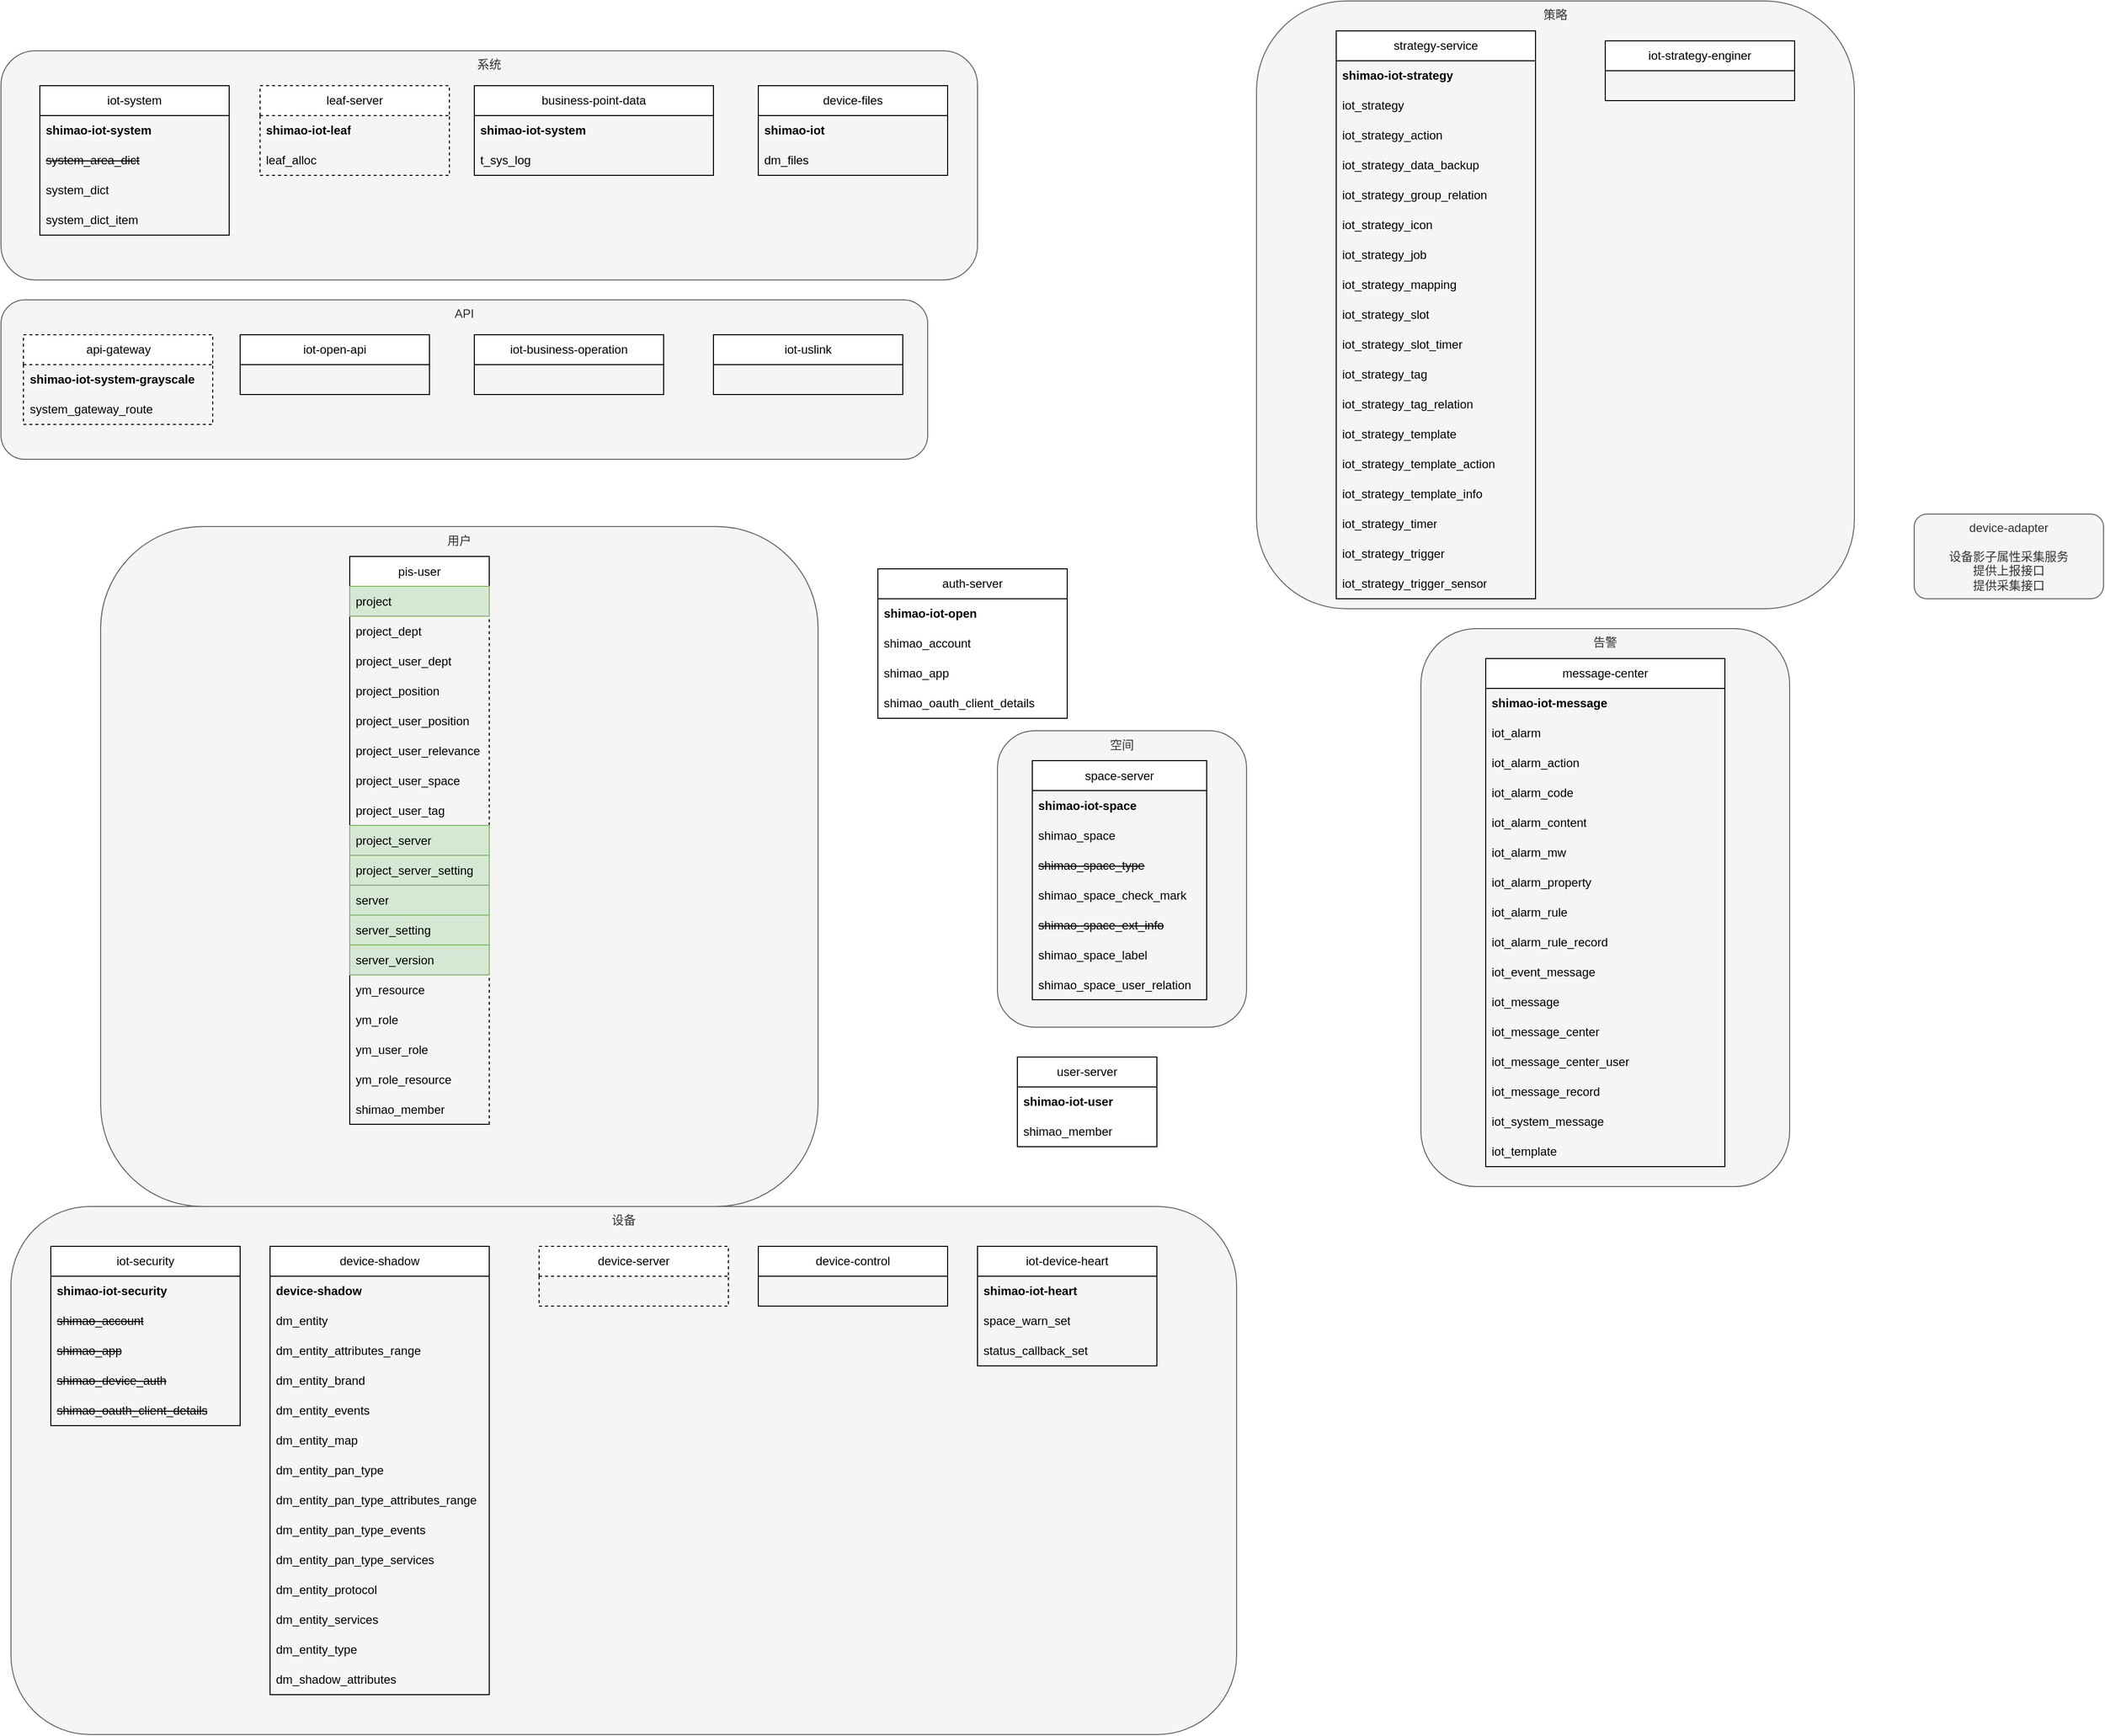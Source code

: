 <mxfile version="21.4.0" type="github">
  <diagram name="第 1 页" id="QdaQC4iQ9BGiyTKTw770">
    <mxGraphModel dx="1397" dy="1917" grid="1" gridSize="10" guides="1" tooltips="1" connect="1" arrows="0" fold="1" page="1" pageScale="1" pageWidth="827" pageHeight="1169" math="0" shadow="0">
      <root>
        <mxCell id="0" />
        <mxCell id="1" parent="0" />
        <mxCell id="64MMbICncz5PE0fVNHqt-159" value="空间" style="rounded=1;whiteSpace=wrap;html=1;horizontal=1;verticalAlign=top;fillColor=#f5f5f5;fontColor=#333333;strokeColor=#666666;" parent="1" vertex="1">
          <mxGeometry x="1180" y="612.5" width="250" height="297.5" as="geometry" />
        </mxCell>
        <mxCell id="64MMbICncz5PE0fVNHqt-160" value="用户" style="rounded=1;whiteSpace=wrap;html=1;horizontal=1;verticalAlign=top;fillColor=#f5f5f5;fontColor=#333333;strokeColor=#666666;" parent="1" vertex="1">
          <mxGeometry x="280" y="407.5" width="720" height="682.5" as="geometry" />
        </mxCell>
        <mxCell id="64MMbICncz5PE0fVNHqt-161" value="设备" style="rounded=1;whiteSpace=wrap;html=1;horizontal=1;verticalAlign=top;fillColor=#f5f5f5;fontColor=#333333;strokeColor=#666666;" parent="1" vertex="1">
          <mxGeometry x="190" y="1090" width="1230" height="530" as="geometry" />
        </mxCell>
        <mxCell id="64MMbICncz5PE0fVNHqt-162" value="策略" style="rounded=1;whiteSpace=wrap;html=1;horizontal=1;verticalAlign=top;fillColor=#f5f5f5;fontColor=#333333;strokeColor=#666666;" parent="1" vertex="1">
          <mxGeometry x="1440" y="-120" width="600" height="610" as="geometry" />
        </mxCell>
        <mxCell id="64MMbICncz5PE0fVNHqt-163" value="告警" style="rounded=1;whiteSpace=wrap;html=1;horizontal=1;verticalAlign=top;fillColor=#f5f5f5;fontColor=#333333;strokeColor=#666666;" parent="1" vertex="1">
          <mxGeometry x="1605" y="510" width="370" height="560" as="geometry" />
        </mxCell>
        <mxCell id="64MMbICncz5PE0fVNHqt-158" value="系统" style="rounded=1;whiteSpace=wrap;html=1;horizontal=1;verticalAlign=top;fillColor=#f5f5f5;fontColor=#333333;strokeColor=#666666;" parent="1" vertex="1">
          <mxGeometry x="180" y="-70" width="980" height="230" as="geometry" />
        </mxCell>
        <mxCell id="64MMbICncz5PE0fVNHqt-156" value="API" style="rounded=1;whiteSpace=wrap;html=1;horizontal=1;verticalAlign=top;fillColor=#f5f5f5;fontColor=#333333;strokeColor=#666666;" parent="1" vertex="1">
          <mxGeometry x="180" y="180" width="930" height="160" as="geometry" />
        </mxCell>
        <mxCell id="64MMbICncz5PE0fVNHqt-2" value="space-server" style="swimlane;fontStyle=0;childLayout=stackLayout;horizontal=1;startSize=30;horizontalStack=0;resizeParent=1;resizeParentMax=0;resizeLast=0;collapsible=1;marginBottom=0;whiteSpace=wrap;html=1;" parent="1" vertex="1">
          <mxGeometry x="1215" y="642.5" width="175" height="240" as="geometry">
            <mxRectangle x="1215" y="642.5" width="110" height="30" as="alternateBounds" />
          </mxGeometry>
        </mxCell>
        <mxCell id="64MMbICncz5PE0fVNHqt-16" value="shimao-iot-space" style="text;strokeColor=none;fillColor=none;align=left;verticalAlign=middle;spacingLeft=4;spacingRight=4;overflow=hidden;points=[[0,0.5],[1,0.5]];portConstraint=eastwest;rotatable=0;whiteSpace=wrap;html=1;fontStyle=1" parent="64MMbICncz5PE0fVNHqt-2" vertex="1">
          <mxGeometry y="30" width="175" height="30" as="geometry" />
        </mxCell>
        <mxCell id="64MMbICncz5PE0fVNHqt-3" value="shimao_space" style="text;strokeColor=none;fillColor=none;align=left;verticalAlign=middle;spacingLeft=4;spacingRight=4;overflow=hidden;points=[[0,0.5],[1,0.5]];portConstraint=eastwest;rotatable=0;whiteSpace=wrap;html=1;" parent="64MMbICncz5PE0fVNHqt-2" vertex="1">
          <mxGeometry y="60" width="175" height="30" as="geometry" />
        </mxCell>
        <mxCell id="k5T-et9_kggt3gapNGom-11" value="&lt;strike&gt;shimao_space_type&lt;/strike&gt;" style="text;strokeColor=none;fillColor=none;align=left;verticalAlign=middle;spacingLeft=4;spacingRight=4;overflow=hidden;points=[[0,0.5],[1,0.5]];portConstraint=eastwest;rotatable=0;whiteSpace=wrap;html=1;" parent="64MMbICncz5PE0fVNHqt-2" vertex="1">
          <mxGeometry y="90" width="175" height="30" as="geometry" />
        </mxCell>
        <mxCell id="64MMbICncz5PE0fVNHqt-4" value="shimao_space_check_mark" style="text;strokeColor=none;fillColor=none;align=left;verticalAlign=middle;spacingLeft=4;spacingRight=4;overflow=hidden;points=[[0,0.5],[1,0.5]];portConstraint=eastwest;rotatable=0;whiteSpace=wrap;html=1;" parent="64MMbICncz5PE0fVNHqt-2" vertex="1">
          <mxGeometry y="120" width="175" height="30" as="geometry" />
        </mxCell>
        <mxCell id="64MMbICncz5PE0fVNHqt-5" value="&lt;strike&gt;shimao_space_ext_info&lt;/strike&gt;" style="text;strokeColor=none;fillColor=none;align=left;verticalAlign=middle;spacingLeft=4;spacingRight=4;overflow=hidden;points=[[0,0.5],[1,0.5]];portConstraint=eastwest;rotatable=0;whiteSpace=wrap;html=1;" parent="64MMbICncz5PE0fVNHqt-2" vertex="1">
          <mxGeometry y="150" width="175" height="30" as="geometry" />
        </mxCell>
        <mxCell id="64MMbICncz5PE0fVNHqt-8" value="shimao_space_label" style="text;strokeColor=none;fillColor=none;align=left;verticalAlign=middle;spacingLeft=4;spacingRight=4;overflow=hidden;points=[[0,0.5],[1,0.5]];portConstraint=eastwest;rotatable=0;whiteSpace=wrap;html=1;" parent="64MMbICncz5PE0fVNHqt-2" vertex="1">
          <mxGeometry y="180" width="175" height="30" as="geometry" />
        </mxCell>
        <mxCell id="k5T-et9_kggt3gapNGom-10" value="shimao_space_user_relation" style="text;strokeColor=none;fillColor=none;align=left;verticalAlign=middle;spacingLeft=4;spacingRight=4;overflow=hidden;points=[[0,0.5],[1,0.5]];portConstraint=eastwest;rotatable=0;whiteSpace=wrap;html=1;" parent="64MMbICncz5PE0fVNHqt-2" vertex="1">
          <mxGeometry y="210" width="175" height="30" as="geometry" />
        </mxCell>
        <mxCell id="64MMbICncz5PE0fVNHqt-9" value="api-gateway" style="swimlane;fontStyle=0;childLayout=stackLayout;horizontal=1;startSize=30;horizontalStack=0;resizeParent=1;resizeParentMax=0;resizeLast=0;collapsible=1;marginBottom=0;whiteSpace=wrap;html=1;dashed=1;" parent="1" vertex="1">
          <mxGeometry x="202.5" y="215" width="190" height="90" as="geometry">
            <mxRectangle x="202.5" y="215" width="110" height="30" as="alternateBounds" />
          </mxGeometry>
        </mxCell>
        <mxCell id="64MMbICncz5PE0fVNHqt-17" value="shimao-iot-system-grayscale" style="text;strokeColor=none;fillColor=none;align=left;verticalAlign=middle;spacingLeft=4;spacingRight=4;overflow=hidden;points=[[0,0.5],[1,0.5]];portConstraint=eastwest;rotatable=0;whiteSpace=wrap;html=1;fontStyle=1" parent="64MMbICncz5PE0fVNHqt-9" vertex="1">
          <mxGeometry y="30" width="190" height="30" as="geometry" />
        </mxCell>
        <mxCell id="64MMbICncz5PE0fVNHqt-10" value="system_gateway_route" style="text;strokeColor=none;fillColor=none;align=left;verticalAlign=middle;spacingLeft=4;spacingRight=4;overflow=hidden;points=[[0,0.5],[1,0.5]];portConstraint=eastwest;rotatable=0;whiteSpace=wrap;html=1;" parent="64MMbICncz5PE0fVNHqt-9" vertex="1">
          <mxGeometry y="60" width="190" height="30" as="geometry" />
        </mxCell>
        <mxCell id="64MMbICncz5PE0fVNHqt-14" value="iot-system" style="swimlane;fontStyle=0;childLayout=stackLayout;horizontal=1;startSize=30;horizontalStack=0;resizeParent=1;resizeParentMax=0;resizeLast=0;collapsible=1;marginBottom=0;whiteSpace=wrap;html=1;" parent="1" vertex="1">
          <mxGeometry x="219" y="-35" width="190" height="150" as="geometry">
            <mxRectangle x="219" y="-35" width="110" height="30" as="alternateBounds" />
          </mxGeometry>
        </mxCell>
        <mxCell id="64MMbICncz5PE0fVNHqt-15" value="shimao-iot-system" style="text;strokeColor=none;fillColor=none;align=left;verticalAlign=middle;spacingLeft=4;spacingRight=4;overflow=hidden;points=[[0,0.5],[1,0.5]];portConstraint=eastwest;rotatable=0;whiteSpace=wrap;html=1;fontStyle=1" parent="64MMbICncz5PE0fVNHqt-14" vertex="1">
          <mxGeometry y="30" width="190" height="30" as="geometry" />
        </mxCell>
        <mxCell id="64MMbICncz5PE0fVNHqt-21" value="&lt;strike&gt;system_area_dict&lt;/strike&gt;" style="text;strokeColor=none;fillColor=none;align=left;verticalAlign=middle;spacingLeft=4;spacingRight=4;overflow=hidden;points=[[0,0.5],[1,0.5]];portConstraint=eastwest;rotatable=0;whiteSpace=wrap;html=1;fontStyle=0" parent="64MMbICncz5PE0fVNHqt-14" vertex="1">
          <mxGeometry y="60" width="190" height="30" as="geometry" />
        </mxCell>
        <mxCell id="64MMbICncz5PE0fVNHqt-18" value="system_dict" style="text;strokeColor=none;fillColor=none;align=left;verticalAlign=middle;spacingLeft=4;spacingRight=4;overflow=hidden;points=[[0,0.5],[1,0.5]];portConstraint=eastwest;rotatable=0;whiteSpace=wrap;html=1;fontStyle=0" parent="64MMbICncz5PE0fVNHqt-14" vertex="1">
          <mxGeometry y="90" width="190" height="30" as="geometry" />
        </mxCell>
        <mxCell id="64MMbICncz5PE0fVNHqt-19" value="system_dict_item" style="text;strokeColor=none;fillColor=none;align=left;verticalAlign=middle;spacingLeft=4;spacingRight=4;overflow=hidden;points=[[0,0.5],[1,0.5]];portConstraint=eastwest;rotatable=0;whiteSpace=wrap;html=1;fontStyle=0" parent="64MMbICncz5PE0fVNHqt-14" vertex="1">
          <mxGeometry y="120" width="190" height="30" as="geometry" />
        </mxCell>
        <mxCell id="64MMbICncz5PE0fVNHqt-22" value="leaf-server" style="swimlane;fontStyle=0;childLayout=stackLayout;horizontal=1;startSize=30;horizontalStack=0;resizeParent=1;resizeParentMax=0;resizeLast=0;collapsible=1;marginBottom=0;whiteSpace=wrap;html=1;dashed=1;" parent="1" vertex="1">
          <mxGeometry x="440" y="-35" width="190" height="90" as="geometry">
            <mxRectangle x="495" y="-35" width="110" height="30" as="alternateBounds" />
          </mxGeometry>
        </mxCell>
        <mxCell id="64MMbICncz5PE0fVNHqt-23" value="shimao-iot-leaf" style="text;strokeColor=none;fillColor=none;align=left;verticalAlign=middle;spacingLeft=4;spacingRight=4;overflow=hidden;points=[[0,0.5],[1,0.5]];portConstraint=eastwest;rotatable=0;whiteSpace=wrap;html=1;fontStyle=1" parent="64MMbICncz5PE0fVNHqt-22" vertex="1">
          <mxGeometry y="30" width="190" height="30" as="geometry" />
        </mxCell>
        <mxCell id="64MMbICncz5PE0fVNHqt-27" value="leaf_alloc" style="text;strokeColor=none;fillColor=none;align=left;verticalAlign=middle;spacingLeft=4;spacingRight=4;overflow=hidden;points=[[0,0.5],[1,0.5]];portConstraint=eastwest;rotatable=0;whiteSpace=wrap;html=1;fontStyle=0" parent="64MMbICncz5PE0fVNHqt-22" vertex="1">
          <mxGeometry y="60" width="190" height="30" as="geometry" />
        </mxCell>
        <mxCell id="64MMbICncz5PE0fVNHqt-28" value="device-files" style="swimlane;fontStyle=0;childLayout=stackLayout;horizontal=1;startSize=30;horizontalStack=0;resizeParent=1;resizeParentMax=0;resizeLast=0;collapsible=1;marginBottom=0;whiteSpace=wrap;html=1;" parent="1" vertex="1">
          <mxGeometry x="940" y="-35" width="190" height="90" as="geometry">
            <mxRectangle x="1000" y="-35" width="110" height="30" as="alternateBounds" />
          </mxGeometry>
        </mxCell>
        <mxCell id="64MMbICncz5PE0fVNHqt-29" value="shimao-iot" style="text;strokeColor=none;fillColor=none;align=left;verticalAlign=middle;spacingLeft=4;spacingRight=4;overflow=hidden;points=[[0,0.5],[1,0.5]];portConstraint=eastwest;rotatable=0;whiteSpace=wrap;html=1;fontStyle=1" parent="64MMbICncz5PE0fVNHqt-28" vertex="1">
          <mxGeometry y="30" width="190" height="30" as="geometry" />
        </mxCell>
        <mxCell id="64MMbICncz5PE0fVNHqt-42" value="dm_files" style="text;strokeColor=none;fillColor=none;align=left;verticalAlign=middle;spacingLeft=4;spacingRight=4;overflow=hidden;points=[[0,0.5],[1,0.5]];portConstraint=eastwest;rotatable=0;whiteSpace=wrap;html=1;fontStyle=0" parent="64MMbICncz5PE0fVNHqt-28" vertex="1">
          <mxGeometry y="60" width="190" height="30" as="geometry" />
        </mxCell>
        <mxCell id="64MMbICncz5PE0fVNHqt-36" value="device-server" style="swimlane;fontStyle=0;childLayout=stackLayout;horizontal=1;startSize=30;horizontalStack=0;resizeParent=1;resizeParentMax=0;resizeLast=0;collapsible=1;marginBottom=0;whiteSpace=wrap;html=1;dashed=1;" parent="1" vertex="1">
          <mxGeometry x="720" y="1130" width="190" height="60" as="geometry">
            <mxRectangle x="360" y="1142.5" width="110" height="30" as="alternateBounds" />
          </mxGeometry>
        </mxCell>
        <mxCell id="64MMbICncz5PE0fVNHqt-44" value="device-control" style="swimlane;fontStyle=0;childLayout=stackLayout;horizontal=1;startSize=30;horizontalStack=0;resizeParent=1;resizeParentMax=0;resizeLast=0;collapsible=1;marginBottom=0;whiteSpace=wrap;html=1;" parent="1" vertex="1">
          <mxGeometry x="940" y="1130" width="190" height="60" as="geometry">
            <mxRectangle x="520" y="1142.5" width="110" height="30" as="alternateBounds" />
          </mxGeometry>
        </mxCell>
        <mxCell id="64MMbICncz5PE0fVNHqt-35" value="iot-strategy-enginer" style="swimlane;fontStyle=0;childLayout=stackLayout;horizontal=1;startSize=30;horizontalStack=0;resizeParent=1;resizeParentMax=0;resizeLast=0;collapsible=1;marginBottom=0;whiteSpace=wrap;html=1;" parent="1" vertex="1">
          <mxGeometry x="1790" y="-80" width="190" height="60" as="geometry">
            <mxRectangle x="1790" y="-80" width="150" height="30" as="alternateBounds" />
          </mxGeometry>
        </mxCell>
        <mxCell id="64MMbICncz5PE0fVNHqt-49" value="user-server" style="swimlane;fontStyle=0;childLayout=stackLayout;horizontal=1;startSize=30;horizontalStack=0;resizeParent=1;resizeParentMax=0;resizeLast=0;collapsible=1;marginBottom=0;whiteSpace=wrap;html=1;" parent="1" vertex="1">
          <mxGeometry x="1200" y="940" width="140" height="90" as="geometry">
            <mxRectangle x="224" y="437.5" width="100" height="30" as="alternateBounds" />
          </mxGeometry>
        </mxCell>
        <mxCell id="64MMbICncz5PE0fVNHqt-52" value="shimao-iot-user" style="text;strokeColor=none;fillColor=none;align=left;verticalAlign=middle;spacingLeft=4;spacingRight=4;overflow=hidden;points=[[0,0.5],[1,0.5]];portConstraint=eastwest;rotatable=0;whiteSpace=wrap;html=1;fontStyle=1" parent="64MMbICncz5PE0fVNHqt-49" vertex="1">
          <mxGeometry y="30" width="140" height="30" as="geometry" />
        </mxCell>
        <mxCell id="64MMbICncz5PE0fVNHqt-59" value="shimao_member" style="text;strokeColor=none;fillColor=none;align=left;verticalAlign=middle;spacingLeft=4;spacingRight=4;overflow=hidden;points=[[0,0.5],[1,0.5]];portConstraint=eastwest;rotatable=0;whiteSpace=wrap;html=1;" parent="64MMbICncz5PE0fVNHqt-49" vertex="1">
          <mxGeometry y="60" width="140" height="30" as="geometry" />
        </mxCell>
        <mxCell id="64MMbICncz5PE0fVNHqt-57" value="pis-user" style="swimlane;fontStyle=0;childLayout=stackLayout;horizontal=1;startSize=30;horizontalStack=0;resizeParent=1;resizeParentMax=0;resizeLast=0;collapsible=1;marginBottom=0;whiteSpace=wrap;html=1;rounded=0;shadow=0;labelBackgroundColor=default;separatorColor=#FFFFFF;" parent="1" vertex="1">
          <mxGeometry x="530" y="437.5" width="140" height="570" as="geometry">
            <mxRectangle x="440" y="437.5" width="110" height="30" as="alternateBounds" />
          </mxGeometry>
        </mxCell>
        <mxCell id="64MMbICncz5PE0fVNHqt-73" value="project" style="text;strokeColor=#82b366;fillColor=#d5e8d4;align=left;verticalAlign=middle;spacingLeft=4;spacingRight=4;overflow=hidden;points=[[0,0.5],[1,0.5]];portConstraint=eastwest;rotatable=0;whiteSpace=wrap;html=1;" parent="64MMbICncz5PE0fVNHqt-57" vertex="1">
          <mxGeometry y="30" width="140" height="30" as="geometry" />
        </mxCell>
        <mxCell id="64MMbICncz5PE0fVNHqt-72" value="project_dept" style="text;strokeColor=none;fillColor=none;align=left;verticalAlign=middle;spacingLeft=4;spacingRight=4;overflow=hidden;points=[[0,0.5],[1,0.5]];portConstraint=eastwest;rotatable=0;whiteSpace=wrap;html=1;" parent="64MMbICncz5PE0fVNHqt-57" vertex="1">
          <mxGeometry y="60" width="140" height="30" as="geometry" />
        </mxCell>
        <mxCell id="64MMbICncz5PE0fVNHqt-79" value="project_user_dept" style="text;strokeColor=none;fillColor=none;align=left;verticalAlign=middle;spacingLeft=4;spacingRight=4;overflow=hidden;points=[[0,0.5],[1,0.5]];portConstraint=eastwest;rotatable=0;whiteSpace=wrap;html=1;" parent="64MMbICncz5PE0fVNHqt-57" vertex="1">
          <mxGeometry y="90" width="140" height="30" as="geometry" />
        </mxCell>
        <mxCell id="64MMbICncz5PE0fVNHqt-71" value="project_position" style="text;strokeColor=none;fillColor=none;align=left;verticalAlign=middle;spacingLeft=4;spacingRight=4;overflow=hidden;points=[[0,0.5],[1,0.5]];portConstraint=eastwest;rotatable=0;whiteSpace=wrap;html=1;" parent="64MMbICncz5PE0fVNHqt-57" vertex="1">
          <mxGeometry y="120" width="140" height="30" as="geometry" />
        </mxCell>
        <mxCell id="64MMbICncz5PE0fVNHqt-70" value="project_user_position" style="text;strokeColor=none;fillColor=none;align=left;verticalAlign=middle;spacingLeft=4;spacingRight=4;overflow=hidden;points=[[0,0.5],[1,0.5]];portConstraint=eastwest;rotatable=0;whiteSpace=wrap;html=1;" parent="64MMbICncz5PE0fVNHqt-57" vertex="1">
          <mxGeometry y="150" width="140" height="30" as="geometry" />
        </mxCell>
        <mxCell id="64MMbICncz5PE0fVNHqt-78" value="project_user_relevance" style="text;strokeColor=none;fillColor=none;align=left;verticalAlign=middle;spacingLeft=4;spacingRight=4;overflow=hidden;points=[[0,0.5],[1,0.5]];portConstraint=eastwest;rotatable=0;whiteSpace=wrap;html=1;" parent="64MMbICncz5PE0fVNHqt-57" vertex="1">
          <mxGeometry y="180" width="140" height="30" as="geometry" />
        </mxCell>
        <mxCell id="64MMbICncz5PE0fVNHqt-77" value="project_user_space" style="text;strokeColor=none;fillColor=none;align=left;verticalAlign=middle;spacingLeft=4;spacingRight=4;overflow=hidden;points=[[0,0.5],[1,0.5]];portConstraint=eastwest;rotatable=0;whiteSpace=wrap;html=1;" parent="64MMbICncz5PE0fVNHqt-57" vertex="1">
          <mxGeometry y="210" width="140" height="30" as="geometry" />
        </mxCell>
        <mxCell id="64MMbICncz5PE0fVNHqt-76" value="project_user_tag" style="text;strokeColor=none;fillColor=none;align=left;verticalAlign=middle;spacingLeft=4;spacingRight=4;overflow=hidden;points=[[0,0.5],[1,0.5]];portConstraint=eastwest;rotatable=0;whiteSpace=wrap;html=1;" parent="64MMbICncz5PE0fVNHqt-57" vertex="1">
          <mxGeometry y="240" width="140" height="30" as="geometry" />
        </mxCell>
        <mxCell id="64MMbICncz5PE0fVNHqt-75" value="project_server" style="text;strokeColor=#82b366;fillColor=#d5e8d4;align=left;verticalAlign=middle;spacingLeft=4;spacingRight=4;overflow=hidden;points=[[0,0.5],[1,0.5]];portConstraint=eastwest;rotatable=0;whiteSpace=wrap;html=1;" parent="64MMbICncz5PE0fVNHqt-57" vertex="1">
          <mxGeometry y="270" width="140" height="30" as="geometry" />
        </mxCell>
        <mxCell id="64MMbICncz5PE0fVNHqt-88" value="project_server_setting" style="text;strokeColor=#82b366;fillColor=#d5e8d4;align=left;verticalAlign=middle;spacingLeft=4;spacingRight=4;overflow=hidden;points=[[0,0.5],[1,0.5]];portConstraint=eastwest;rotatable=0;whiteSpace=wrap;html=1;" parent="64MMbICncz5PE0fVNHqt-57" vertex="1">
          <mxGeometry y="300" width="140" height="30" as="geometry" />
        </mxCell>
        <mxCell id="64MMbICncz5PE0fVNHqt-87" value="server" style="text;strokeColor=#82b366;fillColor=#d5e8d4;align=left;verticalAlign=middle;spacingLeft=4;spacingRight=4;overflow=hidden;points=[[0,0.5],[1,0.5]];portConstraint=eastwest;rotatable=0;whiteSpace=wrap;html=1;" parent="64MMbICncz5PE0fVNHqt-57" vertex="1">
          <mxGeometry y="330" width="140" height="30" as="geometry" />
        </mxCell>
        <mxCell id="64MMbICncz5PE0fVNHqt-86" value="server_setting" style="text;strokeColor=#82b366;fillColor=#d5e8d4;align=left;verticalAlign=middle;spacingLeft=4;spacingRight=4;overflow=hidden;points=[[0,0.5],[1,0.5]];portConstraint=eastwest;rotatable=0;whiteSpace=wrap;html=1;" parent="64MMbICncz5PE0fVNHqt-57" vertex="1">
          <mxGeometry y="360" width="140" height="30" as="geometry" />
        </mxCell>
        <mxCell id="64MMbICncz5PE0fVNHqt-85" value="server_version" style="text;strokeColor=#82b366;fillColor=#d5e8d4;align=left;verticalAlign=middle;spacingLeft=4;spacingRight=4;overflow=hidden;points=[[0,0.5],[1,0.5]];portConstraint=eastwest;rotatable=0;whiteSpace=wrap;html=1;" parent="64MMbICncz5PE0fVNHqt-57" vertex="1">
          <mxGeometry y="390" width="140" height="30" as="geometry" />
        </mxCell>
        <mxCell id="64MMbICncz5PE0fVNHqt-84" value="ym_resource" style="text;strokeColor=none;fillColor=none;align=left;verticalAlign=middle;spacingLeft=4;spacingRight=4;overflow=hidden;points=[[0,0.5],[1,0.5]];portConstraint=eastwest;rotatable=0;whiteSpace=wrap;html=1;" parent="64MMbICncz5PE0fVNHqt-57" vertex="1">
          <mxGeometry y="420" width="140" height="30" as="geometry" />
        </mxCell>
        <mxCell id="64MMbICncz5PE0fVNHqt-83" value="ym_role" style="text;strokeColor=none;fillColor=none;align=left;verticalAlign=middle;spacingLeft=4;spacingRight=4;overflow=hidden;points=[[0,0.5],[1,0.5]];portConstraint=eastwest;rotatable=0;whiteSpace=wrap;html=1;" parent="64MMbICncz5PE0fVNHqt-57" vertex="1">
          <mxGeometry y="450" width="140" height="30" as="geometry" />
        </mxCell>
        <mxCell id="64MMbICncz5PE0fVNHqt-80" value="ym_user_role" style="text;strokeColor=none;fillColor=none;align=left;verticalAlign=middle;spacingLeft=4;spacingRight=4;overflow=hidden;points=[[0,0.5],[1,0.5]];portConstraint=eastwest;rotatable=0;whiteSpace=wrap;html=1;" parent="64MMbICncz5PE0fVNHqt-57" vertex="1">
          <mxGeometry y="480" width="140" height="30" as="geometry" />
        </mxCell>
        <mxCell id="64MMbICncz5PE0fVNHqt-82" value="ym_role_resource" style="text;strokeColor=none;fillColor=none;align=left;verticalAlign=middle;spacingLeft=4;spacingRight=4;overflow=hidden;points=[[0,0.5],[1,0.5]];portConstraint=eastwest;rotatable=0;whiteSpace=wrap;html=1;" parent="64MMbICncz5PE0fVNHqt-57" vertex="1">
          <mxGeometry y="510" width="140" height="30" as="geometry" />
        </mxCell>
        <mxCell id="sQN6Cl_GGxg3WnxCmc0N-1" value="shimao_member" style="text;strokeColor=none;fillColor=none;align=left;verticalAlign=middle;spacingLeft=4;spacingRight=4;overflow=hidden;points=[[0,0.5],[1,0.5]];portConstraint=eastwest;rotatable=0;whiteSpace=wrap;html=1;" vertex="1" parent="64MMbICncz5PE0fVNHqt-57">
          <mxGeometry y="540" width="140" height="30" as="geometry" />
        </mxCell>
        <mxCell id="64MMbICncz5PE0fVNHqt-61" value="auth-server" style="swimlane;fontStyle=0;childLayout=stackLayout;horizontal=1;startSize=30;horizontalStack=0;resizeParent=1;resizeParentMax=0;resizeLast=0;collapsible=1;marginBottom=0;whiteSpace=wrap;html=1;" parent="1" vertex="1">
          <mxGeometry x="1060" y="450" width="190" height="150" as="geometry">
            <mxRectangle x="550" y="437.5" width="100" height="30" as="alternateBounds" />
          </mxGeometry>
        </mxCell>
        <mxCell id="64MMbICncz5PE0fVNHqt-62" value="shimao-iot-open" style="text;strokeColor=none;fillColor=none;align=left;verticalAlign=middle;spacingLeft=4;spacingRight=4;overflow=hidden;points=[[0,0.5],[1,0.5]];portConstraint=eastwest;rotatable=0;whiteSpace=wrap;html=1;fontStyle=1" parent="64MMbICncz5PE0fVNHqt-61" vertex="1">
          <mxGeometry y="30" width="190" height="30" as="geometry" />
        </mxCell>
        <mxCell id="64MMbICncz5PE0fVNHqt-69" value="shimao_account" style="text;strokeColor=none;fillColor=none;align=left;verticalAlign=middle;spacingLeft=4;spacingRight=4;overflow=hidden;points=[[0,0.5],[1,0.5]];portConstraint=eastwest;rotatable=0;whiteSpace=wrap;html=1;" parent="64MMbICncz5PE0fVNHqt-61" vertex="1">
          <mxGeometry y="60" width="190" height="30" as="geometry" />
        </mxCell>
        <mxCell id="64MMbICncz5PE0fVNHqt-68" value="shimao_app" style="text;strokeColor=none;fillColor=none;align=left;verticalAlign=middle;spacingLeft=4;spacingRight=4;overflow=hidden;points=[[0,0.5],[1,0.5]];portConstraint=eastwest;rotatable=0;whiteSpace=wrap;html=1;" parent="64MMbICncz5PE0fVNHqt-61" vertex="1">
          <mxGeometry y="90" width="190" height="30" as="geometry" />
        </mxCell>
        <mxCell id="64MMbICncz5PE0fVNHqt-67" value="shimao_oauth_client_details" style="text;strokeColor=none;fillColor=none;align=left;verticalAlign=middle;spacingLeft=4;spacingRight=4;overflow=hidden;points=[[0,0.5],[1,0.5]];portConstraint=eastwest;rotatable=0;whiteSpace=wrap;html=1;" parent="64MMbICncz5PE0fVNHqt-61" vertex="1">
          <mxGeometry y="120" width="190" height="30" as="geometry" />
        </mxCell>
        <mxCell id="64MMbICncz5PE0fVNHqt-89" value="iot-security" style="swimlane;fontStyle=0;childLayout=stackLayout;horizontal=1;startSize=30;horizontalStack=0;resizeParent=1;resizeParentMax=0;resizeLast=0;collapsible=1;marginBottom=0;whiteSpace=wrap;html=1;" parent="1" vertex="1">
          <mxGeometry x="230" y="1130" width="190" height="180" as="geometry">
            <mxRectangle x="220" y="1142.5" width="100" height="30" as="alternateBounds" />
          </mxGeometry>
        </mxCell>
        <mxCell id="64MMbICncz5PE0fVNHqt-90" value="shimao-iot-security" style="text;strokeColor=none;fillColor=none;align=left;verticalAlign=middle;spacingLeft=4;spacingRight=4;overflow=hidden;points=[[0,0.5],[1,0.5]];portConstraint=eastwest;rotatable=0;whiteSpace=wrap;html=1;fontStyle=1" parent="64MMbICncz5PE0fVNHqt-89" vertex="1">
          <mxGeometry y="30" width="190" height="30" as="geometry" />
        </mxCell>
        <mxCell id="64MMbICncz5PE0fVNHqt-91" value="&lt;strike&gt;shimao_account&lt;/strike&gt;" style="text;strokeColor=none;fillColor=none;align=left;verticalAlign=middle;spacingLeft=4;spacingRight=4;overflow=hidden;points=[[0,0.5],[1,0.5]];portConstraint=eastwest;rotatable=0;whiteSpace=wrap;html=1;" parent="64MMbICncz5PE0fVNHqt-89" vertex="1">
          <mxGeometry y="60" width="190" height="30" as="geometry" />
        </mxCell>
        <mxCell id="64MMbICncz5PE0fVNHqt-92" value="&lt;strike&gt;shimao_app&lt;/strike&gt;" style="text;strokeColor=none;fillColor=none;align=left;verticalAlign=middle;spacingLeft=4;spacingRight=4;overflow=hidden;points=[[0,0.5],[1,0.5]];portConstraint=eastwest;rotatable=0;whiteSpace=wrap;html=1;" parent="64MMbICncz5PE0fVNHqt-89" vertex="1">
          <mxGeometry y="90" width="190" height="30" as="geometry" />
        </mxCell>
        <mxCell id="64MMbICncz5PE0fVNHqt-94" value="&lt;strike&gt;shimao_device_auth&lt;/strike&gt;" style="text;strokeColor=none;fillColor=none;align=left;verticalAlign=middle;spacingLeft=4;spacingRight=4;overflow=hidden;points=[[0,0.5],[1,0.5]];portConstraint=eastwest;rotatable=0;whiteSpace=wrap;html=1;" parent="64MMbICncz5PE0fVNHqt-89" vertex="1">
          <mxGeometry y="120" width="190" height="30" as="geometry" />
        </mxCell>
        <mxCell id="64MMbICncz5PE0fVNHqt-93" value="&lt;strike&gt;shimao_oauth_client_details&lt;/strike&gt;" style="text;strokeColor=none;fillColor=none;align=left;verticalAlign=middle;spacingLeft=4;spacingRight=4;overflow=hidden;points=[[0,0.5],[1,0.5]];portConstraint=eastwest;rotatable=0;whiteSpace=wrap;html=1;" parent="64MMbICncz5PE0fVNHqt-89" vertex="1">
          <mxGeometry y="150" width="190" height="30" as="geometry" />
        </mxCell>
        <mxCell id="64MMbICncz5PE0fVNHqt-95" value="iot-device-heart" style="swimlane;fontStyle=0;childLayout=stackLayout;horizontal=1;startSize=30;horizontalStack=0;resizeParent=1;resizeParentMax=0;resizeLast=0;collapsible=1;marginBottom=0;whiteSpace=wrap;html=1;" parent="1" vertex="1">
          <mxGeometry x="1160" y="1130" width="180" height="120" as="geometry">
            <mxRectangle x="685" y="1142.5" width="120" height="30" as="alternateBounds" />
          </mxGeometry>
        </mxCell>
        <mxCell id="64MMbICncz5PE0fVNHqt-96" value="&lt;b style=&quot;&quot;&gt;shimao-iot-heart&lt;/b&gt;" style="text;strokeColor=none;fillColor=none;align=left;verticalAlign=middle;spacingLeft=4;spacingRight=4;overflow=hidden;points=[[0,0.5],[1,0.5]];portConstraint=eastwest;rotatable=0;whiteSpace=wrap;html=1;" parent="64MMbICncz5PE0fVNHqt-95" vertex="1">
          <mxGeometry y="30" width="180" height="30" as="geometry" />
        </mxCell>
        <mxCell id="64MMbICncz5PE0fVNHqt-97" value="space_warn_set" style="text;strokeColor=none;fillColor=none;align=left;verticalAlign=middle;spacingLeft=4;spacingRight=4;overflow=hidden;points=[[0,0.5],[1,0.5]];portConstraint=eastwest;rotatable=0;whiteSpace=wrap;html=1;" parent="64MMbICncz5PE0fVNHqt-95" vertex="1">
          <mxGeometry y="60" width="180" height="30" as="geometry" />
        </mxCell>
        <mxCell id="64MMbICncz5PE0fVNHqt-98" value="status_callback_set" style="text;strokeColor=none;fillColor=none;align=left;verticalAlign=middle;spacingLeft=4;spacingRight=4;overflow=hidden;points=[[0,0.5],[1,0.5]];portConstraint=eastwest;rotatable=0;whiteSpace=wrap;html=1;" parent="64MMbICncz5PE0fVNHqt-95" vertex="1">
          <mxGeometry y="90" width="180" height="30" as="geometry" />
        </mxCell>
        <mxCell id="64MMbICncz5PE0fVNHqt-99" value="device-shadow" style="swimlane;fontStyle=0;childLayout=stackLayout;horizontal=1;startSize=30;horizontalStack=0;resizeParent=1;resizeParentMax=0;resizeLast=0;collapsible=1;marginBottom=0;whiteSpace=wrap;html=1;" parent="1" vertex="1">
          <mxGeometry x="450" y="1130" width="220" height="450" as="geometry">
            <mxRectangle x="1020" y="1139" width="120" height="30" as="alternateBounds" />
          </mxGeometry>
        </mxCell>
        <mxCell id="64MMbICncz5PE0fVNHqt-100" value="device-shadow" style="text;strokeColor=none;fillColor=none;align=left;verticalAlign=middle;spacingLeft=4;spacingRight=4;overflow=hidden;points=[[0,0.5],[1,0.5]];portConstraint=eastwest;rotatable=0;whiteSpace=wrap;html=1;fontStyle=1" parent="64MMbICncz5PE0fVNHqt-99" vertex="1">
          <mxGeometry y="30" width="220" height="30" as="geometry" />
        </mxCell>
        <mxCell id="64MMbICncz5PE0fVNHqt-101" value="dm_entity" style="text;strokeColor=none;fillColor=none;align=left;verticalAlign=middle;spacingLeft=4;spacingRight=4;overflow=hidden;points=[[0,0.5],[1,0.5]];portConstraint=eastwest;rotatable=0;whiteSpace=wrap;html=1;" parent="64MMbICncz5PE0fVNHqt-99" vertex="1">
          <mxGeometry y="60" width="220" height="30" as="geometry" />
        </mxCell>
        <mxCell id="64MMbICncz5PE0fVNHqt-102" value="dm_entity_attributes_range" style="text;strokeColor=none;fillColor=none;align=left;verticalAlign=middle;spacingLeft=4;spacingRight=4;overflow=hidden;points=[[0,0.5],[1,0.5]];portConstraint=eastwest;rotatable=0;whiteSpace=wrap;html=1;" parent="64MMbICncz5PE0fVNHqt-99" vertex="1">
          <mxGeometry y="90" width="220" height="30" as="geometry" />
        </mxCell>
        <mxCell id="64MMbICncz5PE0fVNHqt-108" value="dm_entity_brand" style="text;strokeColor=none;fillColor=none;align=left;verticalAlign=middle;spacingLeft=4;spacingRight=4;overflow=hidden;points=[[0,0.5],[1,0.5]];portConstraint=eastwest;rotatable=0;whiteSpace=wrap;html=1;" parent="64MMbICncz5PE0fVNHqt-99" vertex="1">
          <mxGeometry y="120" width="220" height="30" as="geometry" />
        </mxCell>
        <mxCell id="64MMbICncz5PE0fVNHqt-107" value="dm_entity_events" style="text;strokeColor=none;fillColor=none;align=left;verticalAlign=middle;spacingLeft=4;spacingRight=4;overflow=hidden;points=[[0,0.5],[1,0.5]];portConstraint=eastwest;rotatable=0;whiteSpace=wrap;html=1;" parent="64MMbICncz5PE0fVNHqt-99" vertex="1">
          <mxGeometry y="150" width="220" height="30" as="geometry" />
        </mxCell>
        <mxCell id="64MMbICncz5PE0fVNHqt-106" value="dm_entity_map" style="text;strokeColor=none;fillColor=none;align=left;verticalAlign=middle;spacingLeft=4;spacingRight=4;overflow=hidden;points=[[0,0.5],[1,0.5]];portConstraint=eastwest;rotatable=0;whiteSpace=wrap;html=1;" parent="64MMbICncz5PE0fVNHqt-99" vertex="1">
          <mxGeometry y="180" width="220" height="30" as="geometry" />
        </mxCell>
        <mxCell id="64MMbICncz5PE0fVNHqt-105" value="dm_entity_pan_type" style="text;strokeColor=none;fillColor=none;align=left;verticalAlign=middle;spacingLeft=4;spacingRight=4;overflow=hidden;points=[[0,0.5],[1,0.5]];portConstraint=eastwest;rotatable=0;whiteSpace=wrap;html=1;" parent="64MMbICncz5PE0fVNHqt-99" vertex="1">
          <mxGeometry y="210" width="220" height="30" as="geometry" />
        </mxCell>
        <mxCell id="64MMbICncz5PE0fVNHqt-104" value="dm_entity_pan_type_attributes_range" style="text;strokeColor=none;fillColor=none;align=left;verticalAlign=middle;spacingLeft=4;spacingRight=4;overflow=hidden;points=[[0,0.5],[1,0.5]];portConstraint=eastwest;rotatable=0;whiteSpace=wrap;html=1;" parent="64MMbICncz5PE0fVNHqt-99" vertex="1">
          <mxGeometry y="240" width="220" height="30" as="geometry" />
        </mxCell>
        <mxCell id="64MMbICncz5PE0fVNHqt-103" value="dm_entity_pan_type_events" style="text;strokeColor=none;fillColor=none;align=left;verticalAlign=middle;spacingLeft=4;spacingRight=4;overflow=hidden;points=[[0,0.5],[1,0.5]];portConstraint=eastwest;rotatable=0;whiteSpace=wrap;html=1;" parent="64MMbICncz5PE0fVNHqt-99" vertex="1">
          <mxGeometry y="270" width="220" height="30" as="geometry" />
        </mxCell>
        <mxCell id="64MMbICncz5PE0fVNHqt-111" value="dm_entity_pan_type_services" style="text;strokeColor=none;fillColor=none;align=left;verticalAlign=middle;spacingLeft=4;spacingRight=4;overflow=hidden;points=[[0,0.5],[1,0.5]];portConstraint=eastwest;rotatable=0;whiteSpace=wrap;html=1;" parent="64MMbICncz5PE0fVNHqt-99" vertex="1">
          <mxGeometry y="300" width="220" height="30" as="geometry" />
        </mxCell>
        <mxCell id="64MMbICncz5PE0fVNHqt-110" value="dm_entity_protocol" style="text;strokeColor=none;fillColor=none;align=left;verticalAlign=middle;spacingLeft=4;spacingRight=4;overflow=hidden;points=[[0,0.5],[1,0.5]];portConstraint=eastwest;rotatable=0;whiteSpace=wrap;html=1;" parent="64MMbICncz5PE0fVNHqt-99" vertex="1">
          <mxGeometry y="330" width="220" height="30" as="geometry" />
        </mxCell>
        <mxCell id="64MMbICncz5PE0fVNHqt-109" value="dm_entity_services" style="text;strokeColor=none;fillColor=none;align=left;verticalAlign=middle;spacingLeft=4;spacingRight=4;overflow=hidden;points=[[0,0.5],[1,0.5]];portConstraint=eastwest;rotatable=0;whiteSpace=wrap;html=1;" parent="64MMbICncz5PE0fVNHqt-99" vertex="1">
          <mxGeometry y="360" width="220" height="30" as="geometry" />
        </mxCell>
        <mxCell id="64MMbICncz5PE0fVNHqt-113" value="dm_entity_type" style="text;strokeColor=none;fillColor=none;align=left;verticalAlign=middle;spacingLeft=4;spacingRight=4;overflow=hidden;points=[[0,0.5],[1,0.5]];portConstraint=eastwest;rotatable=0;whiteSpace=wrap;html=1;" parent="64MMbICncz5PE0fVNHqt-99" vertex="1">
          <mxGeometry y="390" width="220" height="30" as="geometry" />
        </mxCell>
        <mxCell id="64MMbICncz5PE0fVNHqt-112" value="dm_shadow_attributes" style="text;strokeColor=none;fillColor=none;align=left;verticalAlign=middle;spacingLeft=4;spacingRight=4;overflow=hidden;points=[[0,0.5],[1,0.5]];portConstraint=eastwest;rotatable=0;whiteSpace=wrap;html=1;" parent="64MMbICncz5PE0fVNHqt-99" vertex="1">
          <mxGeometry y="420" width="220" height="30" as="geometry" />
        </mxCell>
        <mxCell id="64MMbICncz5PE0fVNHqt-114" value="strategy-service" style="swimlane;fontStyle=0;childLayout=stackLayout;horizontal=1;startSize=30;horizontalStack=0;resizeParent=1;resizeParentMax=0;resizeLast=0;collapsible=1;marginBottom=0;whiteSpace=wrap;html=1;" parent="1" vertex="1">
          <mxGeometry x="1520" y="-90" width="200" height="570" as="geometry">
            <mxRectangle x="1460" y="-90" width="130" height="30" as="alternateBounds" />
          </mxGeometry>
        </mxCell>
        <mxCell id="64MMbICncz5PE0fVNHqt-115" value="shimao-iot-strategy" style="text;strokeColor=none;fillColor=none;align=left;verticalAlign=middle;spacingLeft=4;spacingRight=4;overflow=hidden;points=[[0,0.5],[1,0.5]];portConstraint=eastwest;rotatable=0;whiteSpace=wrap;html=1;fontStyle=1" parent="64MMbICncz5PE0fVNHqt-114" vertex="1">
          <mxGeometry y="30" width="200" height="30" as="geometry" />
        </mxCell>
        <mxCell id="64MMbICncz5PE0fVNHqt-116" value="iot_strategy" style="text;strokeColor=none;fillColor=none;align=left;verticalAlign=middle;spacingLeft=4;spacingRight=4;overflow=hidden;points=[[0,0.5],[1,0.5]];portConstraint=eastwest;rotatable=0;whiteSpace=wrap;html=1;" parent="64MMbICncz5PE0fVNHqt-114" vertex="1">
          <mxGeometry y="60" width="200" height="30" as="geometry" />
        </mxCell>
        <mxCell id="64MMbICncz5PE0fVNHqt-117" value="iot_strategy_action" style="text;strokeColor=none;fillColor=none;align=left;verticalAlign=middle;spacingLeft=4;spacingRight=4;overflow=hidden;points=[[0,0.5],[1,0.5]];portConstraint=eastwest;rotatable=0;whiteSpace=wrap;html=1;" parent="64MMbICncz5PE0fVNHqt-114" vertex="1">
          <mxGeometry y="90" width="200" height="30" as="geometry" />
        </mxCell>
        <mxCell id="64MMbICncz5PE0fVNHqt-129" value="iot_strategy_data_backup" style="text;strokeColor=none;fillColor=none;align=left;verticalAlign=middle;spacingLeft=4;spacingRight=4;overflow=hidden;points=[[0,0.5],[1,0.5]];portConstraint=eastwest;rotatable=0;whiteSpace=wrap;html=1;" parent="64MMbICncz5PE0fVNHqt-114" vertex="1">
          <mxGeometry y="120" width="200" height="30" as="geometry" />
        </mxCell>
        <mxCell id="64MMbICncz5PE0fVNHqt-124" value="iot_strategy_group_relation" style="text;strokeColor=none;fillColor=none;align=left;verticalAlign=middle;spacingLeft=4;spacingRight=4;overflow=hidden;points=[[0,0.5],[1,0.5]];portConstraint=eastwest;rotatable=0;whiteSpace=wrap;html=1;" parent="64MMbICncz5PE0fVNHqt-114" vertex="1">
          <mxGeometry y="150" width="200" height="30" as="geometry" />
        </mxCell>
        <mxCell id="64MMbICncz5PE0fVNHqt-123" value="iot_strategy_icon" style="text;strokeColor=none;fillColor=none;align=left;verticalAlign=middle;spacingLeft=4;spacingRight=4;overflow=hidden;points=[[0,0.5],[1,0.5]];portConstraint=eastwest;rotatable=0;whiteSpace=wrap;html=1;" parent="64MMbICncz5PE0fVNHqt-114" vertex="1">
          <mxGeometry y="180" width="200" height="30" as="geometry" />
        </mxCell>
        <mxCell id="64MMbICncz5PE0fVNHqt-122" value="iot_strategy_job" style="text;strokeColor=none;fillColor=none;align=left;verticalAlign=middle;spacingLeft=4;spacingRight=4;overflow=hidden;points=[[0,0.5],[1,0.5]];portConstraint=eastwest;rotatable=0;whiteSpace=wrap;html=1;" parent="64MMbICncz5PE0fVNHqt-114" vertex="1">
          <mxGeometry y="210" width="200" height="30" as="geometry" />
        </mxCell>
        <mxCell id="64MMbICncz5PE0fVNHqt-121" value="iot_strategy_mapping" style="text;strokeColor=none;fillColor=none;align=left;verticalAlign=middle;spacingLeft=4;spacingRight=4;overflow=hidden;points=[[0,0.5],[1,0.5]];portConstraint=eastwest;rotatable=0;whiteSpace=wrap;html=1;" parent="64MMbICncz5PE0fVNHqt-114" vertex="1">
          <mxGeometry y="240" width="200" height="30" as="geometry" />
        </mxCell>
        <mxCell id="64MMbICncz5PE0fVNHqt-120" value="iot_strategy_slot" style="text;strokeColor=none;fillColor=none;align=left;verticalAlign=middle;spacingLeft=4;spacingRight=4;overflow=hidden;points=[[0,0.5],[1,0.5]];portConstraint=eastwest;rotatable=0;whiteSpace=wrap;html=1;" parent="64MMbICncz5PE0fVNHqt-114" vertex="1">
          <mxGeometry y="270" width="200" height="30" as="geometry" />
        </mxCell>
        <mxCell id="64MMbICncz5PE0fVNHqt-119" value="iot_strategy_slot_timer" style="text;strokeColor=none;fillColor=none;align=left;verticalAlign=middle;spacingLeft=4;spacingRight=4;overflow=hidden;points=[[0,0.5],[1,0.5]];portConstraint=eastwest;rotatable=0;whiteSpace=wrap;html=1;" parent="64MMbICncz5PE0fVNHqt-114" vertex="1">
          <mxGeometry y="300" width="200" height="30" as="geometry" />
        </mxCell>
        <mxCell id="64MMbICncz5PE0fVNHqt-118" value="iot_strategy_tag" style="text;strokeColor=none;fillColor=none;align=left;verticalAlign=middle;spacingLeft=4;spacingRight=4;overflow=hidden;points=[[0,0.5],[1,0.5]];portConstraint=eastwest;rotatable=0;whiteSpace=wrap;html=1;" parent="64MMbICncz5PE0fVNHqt-114" vertex="1">
          <mxGeometry y="330" width="200" height="30" as="geometry" />
        </mxCell>
        <mxCell id="64MMbICncz5PE0fVNHqt-128" value="iot_strategy_tag_relation" style="text;strokeColor=none;fillColor=none;align=left;verticalAlign=middle;spacingLeft=4;spacingRight=4;overflow=hidden;points=[[0,0.5],[1,0.5]];portConstraint=eastwest;rotatable=0;whiteSpace=wrap;html=1;" parent="64MMbICncz5PE0fVNHqt-114" vertex="1">
          <mxGeometry y="360" width="200" height="30" as="geometry" />
        </mxCell>
        <mxCell id="64MMbICncz5PE0fVNHqt-127" value="iot_strategy_template" style="text;strokeColor=none;fillColor=none;align=left;verticalAlign=middle;spacingLeft=4;spacingRight=4;overflow=hidden;points=[[0,0.5],[1,0.5]];portConstraint=eastwest;rotatable=0;whiteSpace=wrap;html=1;" parent="64MMbICncz5PE0fVNHqt-114" vertex="1">
          <mxGeometry y="390" width="200" height="30" as="geometry" />
        </mxCell>
        <mxCell id="64MMbICncz5PE0fVNHqt-126" value="iot_strategy_template_action" style="text;strokeColor=none;fillColor=none;align=left;verticalAlign=middle;spacingLeft=4;spacingRight=4;overflow=hidden;points=[[0,0.5],[1,0.5]];portConstraint=eastwest;rotatable=0;whiteSpace=wrap;html=1;" parent="64MMbICncz5PE0fVNHqt-114" vertex="1">
          <mxGeometry y="420" width="200" height="30" as="geometry" />
        </mxCell>
        <mxCell id="64MMbICncz5PE0fVNHqt-125" value="iot_strategy_template_info" style="text;strokeColor=none;fillColor=none;align=left;verticalAlign=middle;spacingLeft=4;spacingRight=4;overflow=hidden;points=[[0,0.5],[1,0.5]];portConstraint=eastwest;rotatable=0;whiteSpace=wrap;html=1;" parent="64MMbICncz5PE0fVNHqt-114" vertex="1">
          <mxGeometry y="450" width="200" height="30" as="geometry" />
        </mxCell>
        <mxCell id="64MMbICncz5PE0fVNHqt-132" value="iot_strategy_timer" style="text;strokeColor=none;fillColor=none;align=left;verticalAlign=middle;spacingLeft=4;spacingRight=4;overflow=hidden;points=[[0,0.5],[1,0.5]];portConstraint=eastwest;rotatable=0;whiteSpace=wrap;html=1;" parent="64MMbICncz5PE0fVNHqt-114" vertex="1">
          <mxGeometry y="480" width="200" height="30" as="geometry" />
        </mxCell>
        <mxCell id="64MMbICncz5PE0fVNHqt-131" value="iot_strategy_trigger" style="text;strokeColor=none;fillColor=none;align=left;verticalAlign=middle;spacingLeft=4;spacingRight=4;overflow=hidden;points=[[0,0.5],[1,0.5]];portConstraint=eastwest;rotatable=0;whiteSpace=wrap;html=1;" parent="64MMbICncz5PE0fVNHqt-114" vertex="1">
          <mxGeometry y="510" width="200" height="30" as="geometry" />
        </mxCell>
        <mxCell id="64MMbICncz5PE0fVNHqt-130" value="iot_strategy_trigger_sensor" style="text;strokeColor=none;fillColor=none;align=left;verticalAlign=middle;spacingLeft=4;spacingRight=4;overflow=hidden;points=[[0,0.5],[1,0.5]];portConstraint=eastwest;rotatable=0;whiteSpace=wrap;html=1;" parent="64MMbICncz5PE0fVNHqt-114" vertex="1">
          <mxGeometry y="540" width="200" height="30" as="geometry" />
        </mxCell>
        <mxCell id="64MMbICncz5PE0fVNHqt-133" value="message-center" style="swimlane;fontStyle=0;childLayout=stackLayout;horizontal=1;startSize=30;horizontalStack=0;resizeParent=1;resizeParentMax=0;resizeLast=0;collapsible=1;marginBottom=0;whiteSpace=wrap;html=1;" parent="1" vertex="1">
          <mxGeometry x="1670" y="540" width="240" height="510" as="geometry">
            <mxRectangle x="1670" y="540" width="130" height="30" as="alternateBounds" />
          </mxGeometry>
        </mxCell>
        <mxCell id="64MMbICncz5PE0fVNHqt-134" value="shimao-iot-message" style="text;strokeColor=none;fillColor=none;align=left;verticalAlign=middle;spacingLeft=4;spacingRight=4;overflow=hidden;points=[[0,0.5],[1,0.5]];portConstraint=eastwest;rotatable=0;whiteSpace=wrap;html=1;fontStyle=1" parent="64MMbICncz5PE0fVNHqt-133" vertex="1">
          <mxGeometry y="30" width="240" height="30" as="geometry" />
        </mxCell>
        <mxCell id="64MMbICncz5PE0fVNHqt-135" value="iot_alarm" style="text;strokeColor=none;fillColor=none;align=left;verticalAlign=middle;spacingLeft=4;spacingRight=4;overflow=hidden;points=[[0,0.5],[1,0.5]];portConstraint=eastwest;rotatable=0;whiteSpace=wrap;html=1;" parent="64MMbICncz5PE0fVNHqt-133" vertex="1">
          <mxGeometry y="60" width="240" height="30" as="geometry" />
        </mxCell>
        <mxCell id="64MMbICncz5PE0fVNHqt-144" value="iot_alarm_action" style="text;strokeColor=none;fillColor=none;align=left;verticalAlign=middle;spacingLeft=4;spacingRight=4;overflow=hidden;points=[[0,0.5],[1,0.5]];portConstraint=eastwest;rotatable=0;whiteSpace=wrap;html=1;" parent="64MMbICncz5PE0fVNHqt-133" vertex="1">
          <mxGeometry y="90" width="240" height="30" as="geometry" />
        </mxCell>
        <mxCell id="64MMbICncz5PE0fVNHqt-143" value="iot_alarm_code" style="text;strokeColor=none;fillColor=none;align=left;verticalAlign=middle;spacingLeft=4;spacingRight=4;overflow=hidden;points=[[0,0.5],[1,0.5]];portConstraint=eastwest;rotatable=0;whiteSpace=wrap;html=1;" parent="64MMbICncz5PE0fVNHqt-133" vertex="1">
          <mxGeometry y="120" width="240" height="30" as="geometry" />
        </mxCell>
        <mxCell id="64MMbICncz5PE0fVNHqt-142" value="iot_alarm_content" style="text;strokeColor=none;fillColor=none;align=left;verticalAlign=middle;spacingLeft=4;spacingRight=4;overflow=hidden;points=[[0,0.5],[1,0.5]];portConstraint=eastwest;rotatable=0;whiteSpace=wrap;html=1;" parent="64MMbICncz5PE0fVNHqt-133" vertex="1">
          <mxGeometry y="150" width="240" height="30" as="geometry" />
        </mxCell>
        <mxCell id="64MMbICncz5PE0fVNHqt-141" value="iot_alarm_mw" style="text;strokeColor=none;fillColor=none;align=left;verticalAlign=middle;spacingLeft=4;spacingRight=4;overflow=hidden;points=[[0,0.5],[1,0.5]];portConstraint=eastwest;rotatable=0;whiteSpace=wrap;html=1;" parent="64MMbICncz5PE0fVNHqt-133" vertex="1">
          <mxGeometry y="180" width="240" height="30" as="geometry" />
        </mxCell>
        <mxCell id="64MMbICncz5PE0fVNHqt-155" value="iot_alarm_property" style="text;strokeColor=none;fillColor=none;align=left;verticalAlign=middle;spacingLeft=4;spacingRight=4;overflow=hidden;points=[[0,0.5],[1,0.5]];portConstraint=eastwest;rotatable=0;whiteSpace=wrap;html=1;" parent="64MMbICncz5PE0fVNHqt-133" vertex="1">
          <mxGeometry y="210" width="240" height="30" as="geometry" />
        </mxCell>
        <mxCell id="64MMbICncz5PE0fVNHqt-154" value="iot_alarm_rule" style="text;strokeColor=none;fillColor=none;align=left;verticalAlign=middle;spacingLeft=4;spacingRight=4;overflow=hidden;points=[[0,0.5],[1,0.5]];portConstraint=eastwest;rotatable=0;whiteSpace=wrap;html=1;" parent="64MMbICncz5PE0fVNHqt-133" vertex="1">
          <mxGeometry y="240" width="240" height="30" as="geometry" />
        </mxCell>
        <mxCell id="64MMbICncz5PE0fVNHqt-153" value="iot_alarm_rule_record" style="text;strokeColor=none;fillColor=none;align=left;verticalAlign=middle;spacingLeft=4;spacingRight=4;overflow=hidden;points=[[0,0.5],[1,0.5]];portConstraint=eastwest;rotatable=0;whiteSpace=wrap;html=1;" parent="64MMbICncz5PE0fVNHqt-133" vertex="1">
          <mxGeometry y="270" width="240" height="30" as="geometry" />
        </mxCell>
        <mxCell id="64MMbICncz5PE0fVNHqt-152" value="iot_event_message" style="text;strokeColor=none;fillColor=none;align=left;verticalAlign=middle;spacingLeft=4;spacingRight=4;overflow=hidden;points=[[0,0.5],[1,0.5]];portConstraint=eastwest;rotatable=0;whiteSpace=wrap;html=1;" parent="64MMbICncz5PE0fVNHqt-133" vertex="1">
          <mxGeometry y="300" width="240" height="30" as="geometry" />
        </mxCell>
        <mxCell id="64MMbICncz5PE0fVNHqt-151" value="iot_message" style="text;strokeColor=none;fillColor=none;align=left;verticalAlign=middle;spacingLeft=4;spacingRight=4;overflow=hidden;points=[[0,0.5],[1,0.5]];portConstraint=eastwest;rotatable=0;whiteSpace=wrap;html=1;" parent="64MMbICncz5PE0fVNHqt-133" vertex="1">
          <mxGeometry y="330" width="240" height="30" as="geometry" />
        </mxCell>
        <mxCell id="64MMbICncz5PE0fVNHqt-150" value="iot_message_center" style="text;strokeColor=none;fillColor=none;align=left;verticalAlign=middle;spacingLeft=4;spacingRight=4;overflow=hidden;points=[[0,0.5],[1,0.5]];portConstraint=eastwest;rotatable=0;whiteSpace=wrap;html=1;" parent="64MMbICncz5PE0fVNHqt-133" vertex="1">
          <mxGeometry y="360" width="240" height="30" as="geometry" />
        </mxCell>
        <mxCell id="64MMbICncz5PE0fVNHqt-149" value="iot_message_center_user" style="text;strokeColor=none;fillColor=none;align=left;verticalAlign=middle;spacingLeft=4;spacingRight=4;overflow=hidden;points=[[0,0.5],[1,0.5]];portConstraint=eastwest;rotatable=0;whiteSpace=wrap;html=1;" parent="64MMbICncz5PE0fVNHqt-133" vertex="1">
          <mxGeometry y="390" width="240" height="30" as="geometry" />
        </mxCell>
        <mxCell id="64MMbICncz5PE0fVNHqt-148" value="iot_message_record" style="text;strokeColor=none;fillColor=none;align=left;verticalAlign=middle;spacingLeft=4;spacingRight=4;overflow=hidden;points=[[0,0.5],[1,0.5]];portConstraint=eastwest;rotatable=0;whiteSpace=wrap;html=1;" parent="64MMbICncz5PE0fVNHqt-133" vertex="1">
          <mxGeometry y="420" width="240" height="30" as="geometry" />
        </mxCell>
        <mxCell id="64MMbICncz5PE0fVNHqt-147" value="iot_system_message" style="text;strokeColor=none;fillColor=none;align=left;verticalAlign=middle;spacingLeft=4;spacingRight=4;overflow=hidden;points=[[0,0.5],[1,0.5]];portConstraint=eastwest;rotatable=0;whiteSpace=wrap;html=1;" parent="64MMbICncz5PE0fVNHqt-133" vertex="1">
          <mxGeometry y="450" width="240" height="30" as="geometry" />
        </mxCell>
        <mxCell id="64MMbICncz5PE0fVNHqt-146" value="iot_template" style="text;strokeColor=none;fillColor=none;align=left;verticalAlign=middle;spacingLeft=4;spacingRight=4;overflow=hidden;points=[[0,0.5],[1,0.5]];portConstraint=eastwest;rotatable=0;whiteSpace=wrap;html=1;" parent="64MMbICncz5PE0fVNHqt-133" vertex="1">
          <mxGeometry y="480" width="240" height="30" as="geometry" />
        </mxCell>
        <mxCell id="64MMbICncz5PE0fVNHqt-137" value="business-point-data" style="swimlane;fontStyle=0;childLayout=stackLayout;horizontal=1;startSize=30;horizontalStack=0;resizeParent=1;resizeParentMax=0;resizeLast=0;collapsible=1;marginBottom=0;whiteSpace=wrap;html=1;" parent="1" vertex="1">
          <mxGeometry x="655" y="-35" width="240" height="90" as="geometry">
            <mxRectangle x="655" y="-35" width="150" height="30" as="alternateBounds" />
          </mxGeometry>
        </mxCell>
        <mxCell id="64MMbICncz5PE0fVNHqt-138" value="shimao-iot-system" style="text;strokeColor=none;fillColor=none;align=left;verticalAlign=middle;spacingLeft=4;spacingRight=4;overflow=hidden;points=[[0,0.5],[1,0.5]];portConstraint=eastwest;rotatable=0;whiteSpace=wrap;html=1;fontStyle=1" parent="64MMbICncz5PE0fVNHqt-137" vertex="1">
          <mxGeometry y="30" width="240" height="30" as="geometry" />
        </mxCell>
        <mxCell id="64MMbICncz5PE0fVNHqt-140" value="t_sys_log" style="text;strokeColor=none;fillColor=none;align=left;verticalAlign=middle;spacingLeft=4;spacingRight=4;overflow=hidden;points=[[0,0.5],[1,0.5]];portConstraint=eastwest;rotatable=0;whiteSpace=wrap;html=1;" parent="64MMbICncz5PE0fVNHqt-137" vertex="1">
          <mxGeometry y="60" width="240" height="30" as="geometry" />
        </mxCell>
        <mxCell id="64MMbICncz5PE0fVNHqt-166" value="device-adapter&lt;br&gt;&lt;br&gt;设备影子属性采集服务&lt;br&gt;提供上报接口&lt;br&gt;提供采集接口" style="rounded=1;whiteSpace=wrap;html=1;horizontal=1;verticalAlign=top;fillColor=#f5f5f5;fontColor=#333333;strokeColor=#666666;" parent="1" vertex="1">
          <mxGeometry x="2100" y="395" width="190" height="85" as="geometry" />
        </mxCell>
        <mxCell id="k5T-et9_kggt3gapNGom-1" value="iot-open-api" style="swimlane;fontStyle=0;childLayout=stackLayout;horizontal=1;startSize=30;horizontalStack=0;resizeParent=1;resizeParentMax=0;resizeLast=0;collapsible=1;marginBottom=0;whiteSpace=wrap;html=1;" parent="1" vertex="1">
          <mxGeometry x="420" y="215" width="190" height="60" as="geometry">
            <mxRectangle x="414" y="215" width="110" height="30" as="alternateBounds" />
          </mxGeometry>
        </mxCell>
        <mxCell id="k5T-et9_kggt3gapNGom-4" value="iot-business-operation" style="swimlane;fontStyle=0;childLayout=stackLayout;horizontal=1;startSize=30;horizontalStack=0;resizeParent=1;resizeParentMax=0;resizeLast=0;collapsible=1;marginBottom=0;whiteSpace=wrap;html=1;" parent="1" vertex="1">
          <mxGeometry x="655" y="215" width="190" height="60" as="geometry">
            <mxRectangle x="554" y="215" width="160" height="30" as="alternateBounds" />
          </mxGeometry>
        </mxCell>
        <mxCell id="k5T-et9_kggt3gapNGom-7" value="iot-uslink" style="swimlane;fontStyle=0;childLayout=stackLayout;horizontal=1;startSize=30;horizontalStack=0;resizeParent=1;resizeParentMax=0;resizeLast=0;collapsible=1;marginBottom=0;whiteSpace=wrap;html=1;" parent="1" vertex="1">
          <mxGeometry x="895" y="215" width="190" height="60" as="geometry">
            <mxRectangle x="749" y="215" width="110" height="30" as="alternateBounds" />
          </mxGeometry>
        </mxCell>
      </root>
    </mxGraphModel>
  </diagram>
</mxfile>
